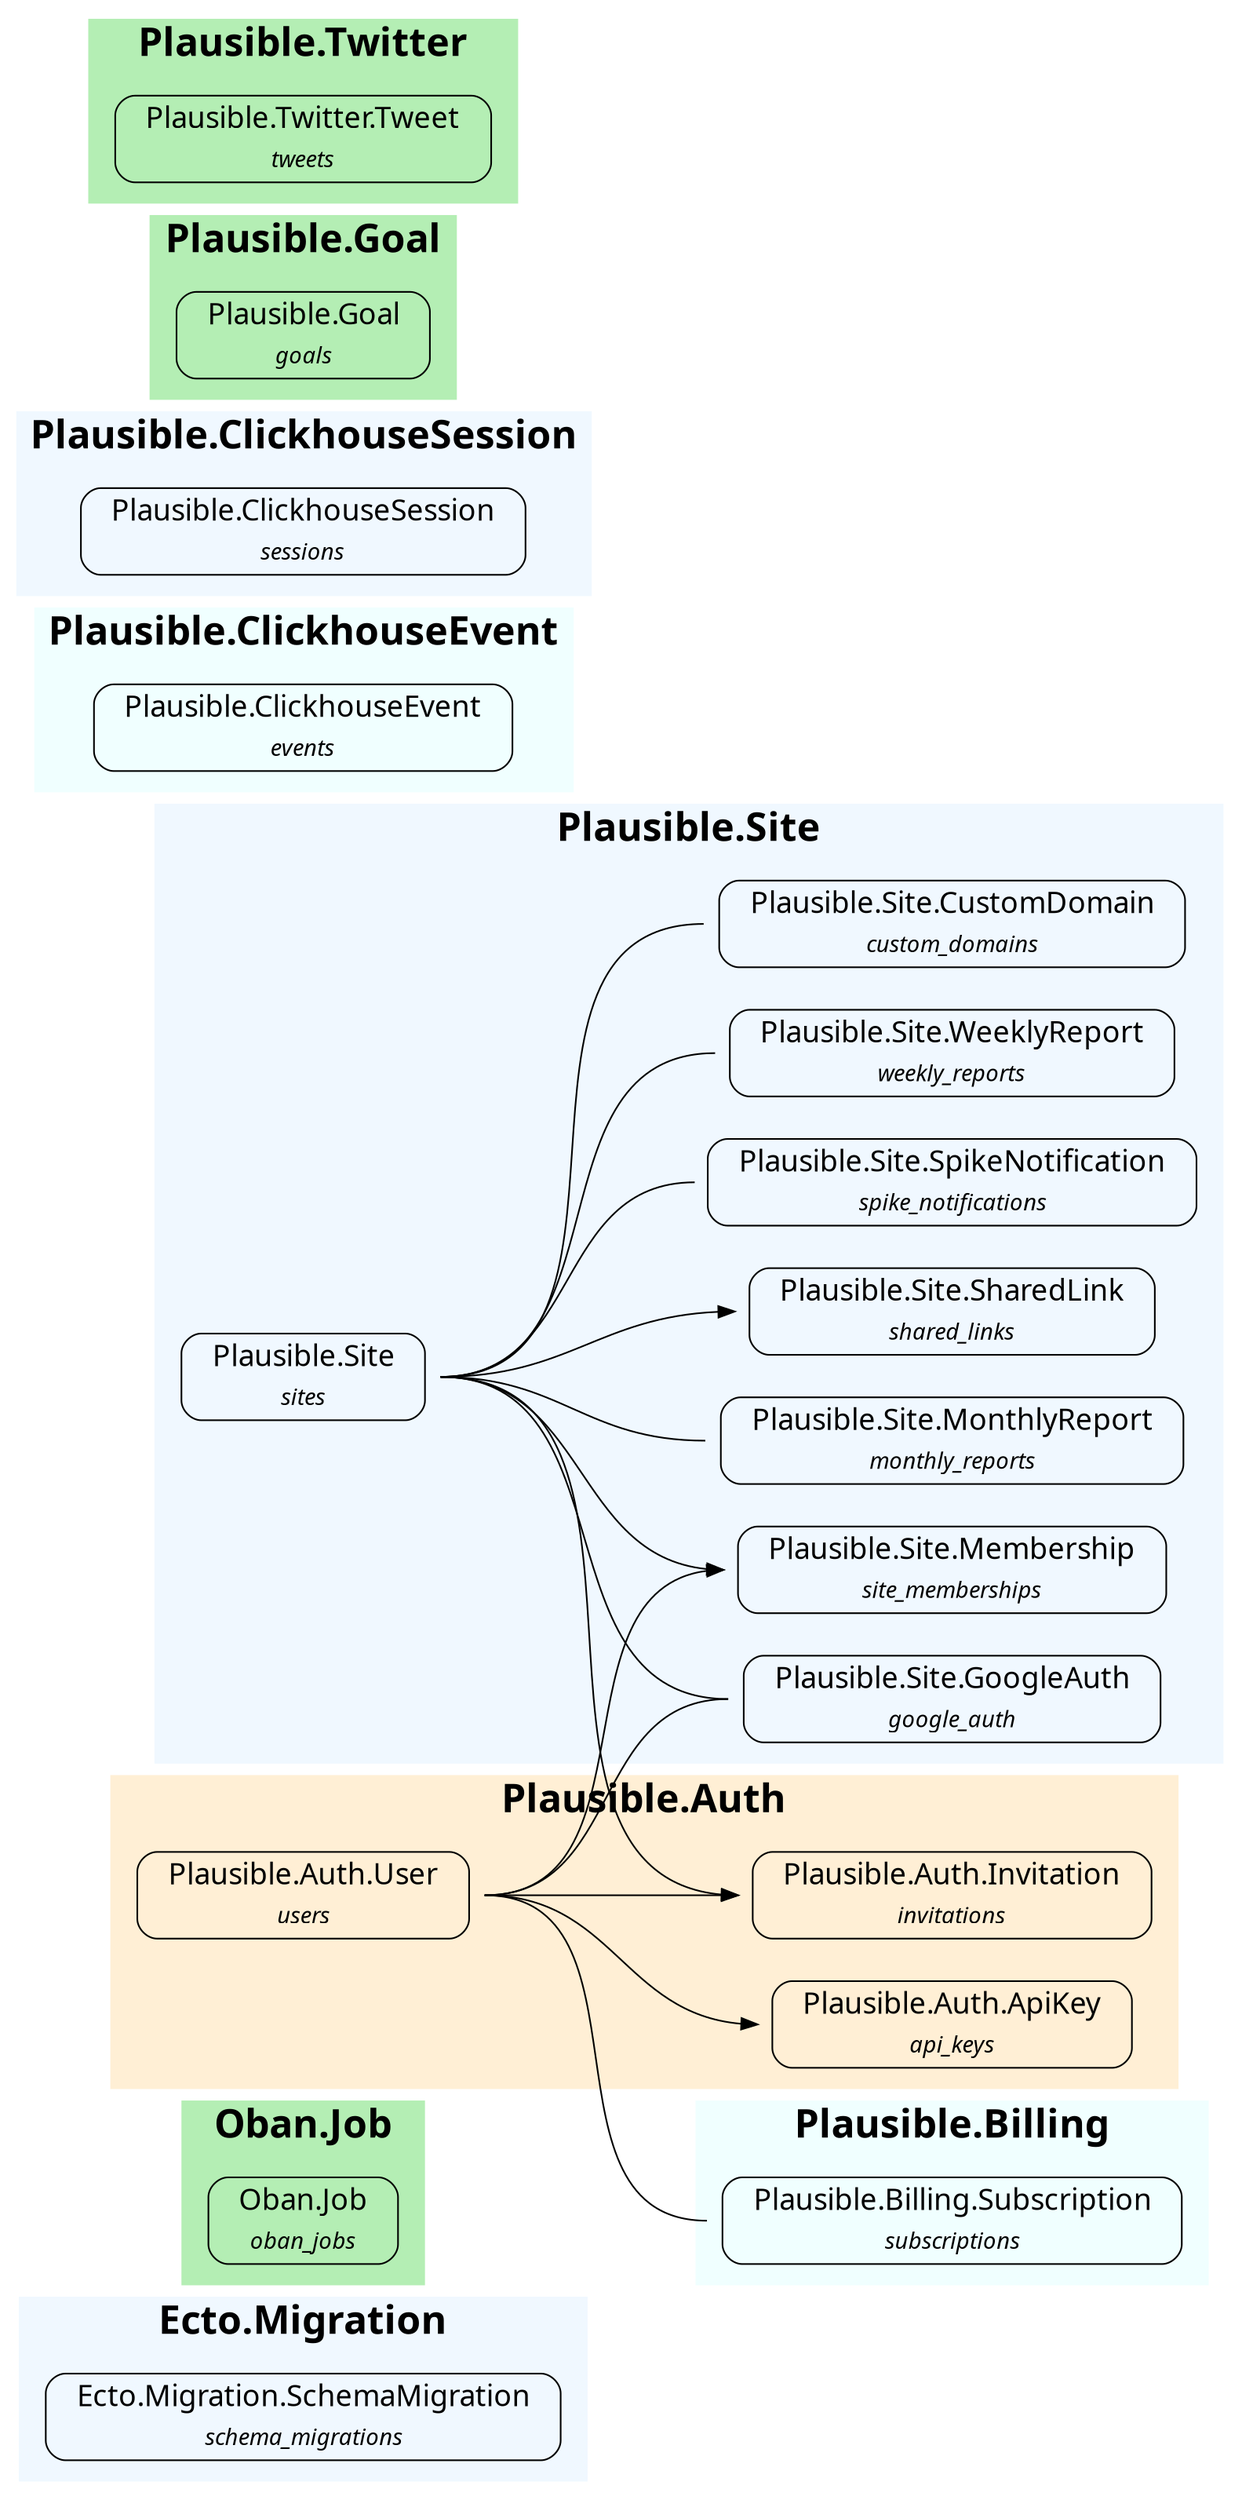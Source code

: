 strict digraph {
  ranksep=1.0; rankdir=LR;
  node [shape = none, fontname="Roboto Mono"];
  
  subgraph "cluster_Ecto.Migration" {
    style=filled
    fontname="Roboto Mono"
    color = "#f0f8ff"
    label = <<font point-size='24'><b>Ecto.Migration</b></font>>
    "Ecto.Migration.SchemaMigration" [label= <<table align='left' border='1' style='rounded' cellspacing='0' cellpadding='4' cellborder='0'><tr><td port='header@schema_module'><font point-size='18'>   Ecto.Migration.SchemaMigration   </font></td></tr><tr><td><font point-size='14'><i>schema_migrations</i></font></td></tr></table>>]
  }
  subgraph "cluster_Oban.Job" {
    style=filled
    fontname="Roboto Mono"
    color = "#b4eeb4"
    label = <<font point-size='24'><b>Oban.Job</b></font>>
    "Oban.Job" [label= <<table align='left' border='1' style='rounded' cellspacing='0' cellpadding='4' cellborder='0'><tr><td port='header@schema_module'><font point-size='18'>   Oban.Job   </font></td></tr><tr><td><font point-size='14'><i>oban_jobs</i></font></td></tr></table>>]
  }
  subgraph "cluster_Plausible.Auth" {
    style=filled
    fontname="Roboto Mono"
    color = "#ffefd5"
    label = <<font point-size='24'><b>Plausible.Auth</b></font>>
    "Plausible.Auth.ApiKey" [label= <<table align='left' border='1' style='rounded' cellspacing='0' cellpadding='4' cellborder='0'><tr><td port='header@schema_module'><font point-size='18'>   Plausible.Auth.ApiKey   </font></td></tr><tr><td><font point-size='14'><i>api_keys</i></font></td></tr></table>>]
  "Plausible.Auth.Invitation" [label= <<table align='left' border='1' style='rounded' cellspacing='0' cellpadding='4' cellborder='0'><tr><td port='header@schema_module'><font point-size='18'>   Plausible.Auth.Invitation   </font></td></tr><tr><td><font point-size='14'><i>invitations</i></font></td></tr></table>>]
  "Plausible.Auth.User" [label= <<table align='left' border='1' style='rounded' cellspacing='0' cellpadding='4' cellborder='0'><tr><td port='header@schema_module'><font point-size='18'>   Plausible.Auth.User   </font></td></tr><tr><td><font point-size='14'><i>users</i></font></td></tr></table>>]
  }
  subgraph "cluster_Plausible.Billing" {
    style=filled
    fontname="Roboto Mono"
    color = "#f0ffff"
    label = <<font point-size='24'><b>Plausible.Billing</b></font>>
    "Plausible.Billing.Subscription" [label= <<table align='left' border='1' style='rounded' cellspacing='0' cellpadding='4' cellborder='0'><tr><td port='header@schema_module'><font point-size='18'>   Plausible.Billing.Subscription   </font></td></tr><tr><td><font point-size='14'><i>subscriptions</i></font></td></tr></table>>]
  }
  subgraph "cluster_Plausible.ClickhouseEvent" {
    style=filled
    fontname="Roboto Mono"
    color = "#f0ffff"
    label = <<font point-size='24'><b>Plausible.ClickhouseEvent</b></font>>
    "Plausible.ClickhouseEvent" [label= <<table align='left' border='1' style='rounded' cellspacing='0' cellpadding='4' cellborder='0'><tr><td port='header@schema_module'><font point-size='18'>   Plausible.ClickhouseEvent   </font></td></tr><tr><td><font point-size='14'><i>events</i></font></td></tr></table>>]
  }
  subgraph "cluster_Plausible.ClickhouseSession" {
    style=filled
    fontname="Roboto Mono"
    color = "#f0f8ff"
    label = <<font point-size='24'><b>Plausible.ClickhouseSession</b></font>>
    "Plausible.ClickhouseSession" [label= <<table align='left' border='1' style='rounded' cellspacing='0' cellpadding='4' cellborder='0'><tr><td port='header@schema_module'><font point-size='18'>   Plausible.ClickhouseSession   </font></td></tr><tr><td><font point-size='14'><i>sessions</i></font></td></tr></table>>]
  }
  subgraph "cluster_Plausible.Goal" {
    style=filled
    fontname="Roboto Mono"
    color = "#b4eeb4"
    label = <<font point-size='24'><b>Plausible.Goal</b></font>>
    "Plausible.Goal" [label= <<table align='left' border='1' style='rounded' cellspacing='0' cellpadding='4' cellborder='0'><tr><td port='header@schema_module'><font point-size='18'>   Plausible.Goal   </font></td></tr><tr><td><font point-size='14'><i>goals</i></font></td></tr></table>>]
  }
  subgraph "cluster_Plausible.Site" {
    style=filled
    fontname="Roboto Mono"
    color = "#f0f8ff"
    label = <<font point-size='24'><b>Plausible.Site</b></font>>
    "Plausible.Site" [label= <<table align='left' border='1' style='rounded' cellspacing='0' cellpadding='4' cellborder='0'><tr><td port='header@schema_module'><font point-size='18'>   Plausible.Site   </font></td></tr><tr><td><font point-size='14'><i>sites</i></font></td></tr></table>>]
  "Plausible.Site.CustomDomain" [label= <<table align='left' border='1' style='rounded' cellspacing='0' cellpadding='4' cellborder='0'><tr><td port='header@schema_module'><font point-size='18'>   Plausible.Site.CustomDomain   </font></td></tr><tr><td><font point-size='14'><i>custom_domains</i></font></td></tr></table>>]
  "Plausible.Site.GoogleAuth" [label= <<table align='left' border='1' style='rounded' cellspacing='0' cellpadding='4' cellborder='0'><tr><td port='header@schema_module'><font point-size='18'>   Plausible.Site.GoogleAuth   </font></td></tr><tr><td><font point-size='14'><i>google_auth</i></font></td></tr></table>>]
  "Plausible.Site.Membership" [label= <<table align='left' border='1' style='rounded' cellspacing='0' cellpadding='4' cellborder='0'><tr><td port='header@schema_module'><font point-size='18'>   Plausible.Site.Membership   </font></td></tr><tr><td><font point-size='14'><i>site_memberships</i></font></td></tr></table>>]
  "Plausible.Site.MonthlyReport" [label= <<table align='left' border='1' style='rounded' cellspacing='0' cellpadding='4' cellborder='0'><tr><td port='header@schema_module'><font point-size='18'>   Plausible.Site.MonthlyReport   </font></td></tr><tr><td><font point-size='14'><i>monthly_reports</i></font></td></tr></table>>]
  "Plausible.Site.SharedLink" [label= <<table align='left' border='1' style='rounded' cellspacing='0' cellpadding='4' cellborder='0'><tr><td port='header@schema_module'><font point-size='18'>   Plausible.Site.SharedLink   </font></td></tr><tr><td><font point-size='14'><i>shared_links</i></font></td></tr></table>>]
  "Plausible.Site.SpikeNotification" [label= <<table align='left' border='1' style='rounded' cellspacing='0' cellpadding='4' cellborder='0'><tr><td port='header@schema_module'><font point-size='18'>   Plausible.Site.SpikeNotification   </font></td></tr><tr><td><font point-size='14'><i>spike_notifications</i></font></td></tr></table>>]
  "Plausible.Site.WeeklyReport" [label= <<table align='left' border='1' style='rounded' cellspacing='0' cellpadding='4' cellborder='0'><tr><td port='header@schema_module'><font point-size='18'>   Plausible.Site.WeeklyReport   </font></td></tr><tr><td><font point-size='14'><i>weekly_reports</i></font></td></tr></table>>]
  }
  subgraph "cluster_Plausible.Twitter" {
    style=filled
    fontname="Roboto Mono"
    color = "#b4eeb4"
    label = <<font point-size='24'><b>Plausible.Twitter</b></font>>
    "Plausible.Twitter.Tweet" [label= <<table align='left' border='1' style='rounded' cellspacing='0' cellpadding='4' cellborder='0'><tr><td port='header@schema_module'><font point-size='18'>   Plausible.Twitter.Tweet   </font></td></tr><tr><td><font point-size='14'><i>tweets</i></font></td></tr></table>>]
  }

  "Plausible.Site":e -> "Plausible.Site.CustomDomain":w [dir=none]
  "Plausible.Site":e -> "Plausible.Site.GoogleAuth":w [dir=none]
  "Plausible.Site":e -> "Plausible.Auth.Invitation":w
  "Plausible.Site":e -> "Plausible.Site.MonthlyReport":w [dir=none]
  "Plausible.Site":e -> "Plausible.Site.SharedLink":w
  "Plausible.Site":e -> "Plausible.Site.Membership":w
  "Plausible.Site":e -> "Plausible.Site.SpikeNotification":w [dir=none]
  "Plausible.Site":e -> "Plausible.Site.WeeklyReport":w [dir=none]
  "Plausible.Auth.User":e -> "Plausible.Auth.ApiKey":w
  "Plausible.Auth.User":e -> "Plausible.Site.GoogleAuth":w [dir=none]
  "Plausible.Auth.User":e -> "Plausible.Auth.Invitation":w
  "Plausible.Auth.User":e -> "Plausible.Site.Membership":w
  "Plausible.Auth.User":e -> "Plausible.Billing.Subscription":w [dir=none]
}

